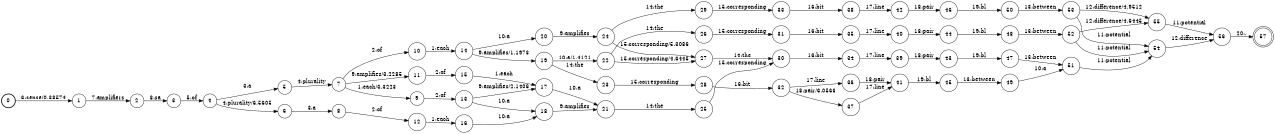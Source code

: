 digraph FST {
rankdir = LR;
size = "8.5,11";
label = "";
center = 1;
orientation = Portrait;
ranksep = "0.4";
nodesep = "0.25";
0 [label = "0", shape = circle, style = bold, fontsize = 14]
	0 -> 1 [label = "6:sense/0.38574", fontsize = 14];
1 [label = "1", shape = circle, style = solid, fontsize = 14]
	1 -> 2 [label = "7:amplifiers", fontsize = 14];
2 [label = "2", shape = circle, style = solid, fontsize = 14]
	2 -> 3 [label = "8:sa", fontsize = 14];
3 [label = "3", shape = circle, style = solid, fontsize = 14]
	3 -> 4 [label = "5:of", fontsize = 14];
4 [label = "4", shape = circle, style = solid, fontsize = 14]
	4 -> 5 [label = "3:a", fontsize = 14];
	4 -> 6 [label = "4:plurality/6.5605", fontsize = 14];
5 [label = "5", shape = circle, style = solid, fontsize = 14]
	5 -> 7 [label = "4:plurality", fontsize = 14];
6 [label = "6", shape = circle, style = solid, fontsize = 14]
	6 -> 8 [label = "3:a", fontsize = 14];
7 [label = "7", shape = circle, style = solid, fontsize = 14]
	7 -> 9 [label = "1:each/3.3223", fontsize = 14];
	7 -> 10 [label = "2:of", fontsize = 14];
	7 -> 11 [label = "9:amplifies/3.2285", fontsize = 14];
8 [label = "8", shape = circle, style = solid, fontsize = 14]
	8 -> 12 [label = "2:of", fontsize = 14];
9 [label = "9", shape = circle, style = solid, fontsize = 14]
	9 -> 13 [label = "2:of", fontsize = 14];
10 [label = "10", shape = circle, style = solid, fontsize = 14]
	10 -> 14 [label = "1:each", fontsize = 14];
11 [label = "11", shape = circle, style = solid, fontsize = 14]
	11 -> 15 [label = "2:of", fontsize = 14];
12 [label = "12", shape = circle, style = solid, fontsize = 14]
	12 -> 16 [label = "1:each", fontsize = 14];
13 [label = "13", shape = circle, style = solid, fontsize = 14]
	13 -> 18 [label = "10:a", fontsize = 14];
	13 -> 17 [label = "9:amplifies/2.1406", fontsize = 14];
14 [label = "14", shape = circle, style = solid, fontsize = 14]
	14 -> 20 [label = "10:a", fontsize = 14];
	14 -> 19 [label = "9:amplifies/1.1973", fontsize = 14];
15 [label = "15", shape = circle, style = solid, fontsize = 14]
	15 -> 17 [label = "1:each", fontsize = 14];
16 [label = "16", shape = circle, style = solid, fontsize = 14]
	16 -> 18 [label = "10:a", fontsize = 14];
17 [label = "17", shape = circle, style = solid, fontsize = 14]
	17 -> 21 [label = "10:a", fontsize = 14];
18 [label = "18", shape = circle, style = solid, fontsize = 14]
	18 -> 21 [label = "9:amplifies", fontsize = 14];
19 [label = "19", shape = circle, style = solid, fontsize = 14]
	19 -> 22 [label = "10:a/1.4121", fontsize = 14];
	19 -> 23 [label = "14:the", fontsize = 14];
20 [label = "20", shape = circle, style = solid, fontsize = 14]
	20 -> 24 [label = "9:amplifies", fontsize = 14];
21 [label = "21", shape = circle, style = solid, fontsize = 14]
	21 -> 25 [label = "14:the", fontsize = 14];
22 [label = "22", shape = circle, style = solid, fontsize = 14]
	22 -> 26 [label = "14:the", fontsize = 14];
	22 -> 27 [label = "15:corresponding/4.6445", fontsize = 14];
23 [label = "23", shape = circle, style = solid, fontsize = 14]
	23 -> 28 [label = "15:corresponding", fontsize = 14];
24 [label = "24", shape = circle, style = solid, fontsize = 14]
	24 -> 29 [label = "14:the", fontsize = 14];
	24 -> 27 [label = "15:corresponding/5.3086", fontsize = 14];
25 [label = "25", shape = circle, style = solid, fontsize = 14]
	25 -> 30 [label = "15:corresponding", fontsize = 14];
26 [label = "26", shape = circle, style = solid, fontsize = 14]
	26 -> 31 [label = "15:corresponding", fontsize = 14];
27 [label = "27", shape = circle, style = solid, fontsize = 14]
	27 -> 30 [label = "14:the", fontsize = 14];
28 [label = "28", shape = circle, style = solid, fontsize = 14]
	28 -> 32 [label = "16:bit", fontsize = 14];
29 [label = "29", shape = circle, style = solid, fontsize = 14]
	29 -> 33 [label = "15:corresponding", fontsize = 14];
30 [label = "30", shape = circle, style = solid, fontsize = 14]
	30 -> 34 [label = "16:bit", fontsize = 14];
31 [label = "31", shape = circle, style = solid, fontsize = 14]
	31 -> 35 [label = "16:bit", fontsize = 14];
32 [label = "32", shape = circle, style = solid, fontsize = 14]
	32 -> 36 [label = "17:line", fontsize = 14];
	32 -> 37 [label = "18:pair/6.0566", fontsize = 14];
33 [label = "33", shape = circle, style = solid, fontsize = 14]
	33 -> 38 [label = "16:bit", fontsize = 14];
34 [label = "34", shape = circle, style = solid, fontsize = 14]
	34 -> 39 [label = "17:line", fontsize = 14];
35 [label = "35", shape = circle, style = solid, fontsize = 14]
	35 -> 40 [label = "17:line", fontsize = 14];
36 [label = "36", shape = circle, style = solid, fontsize = 14]
	36 -> 41 [label = "18:pair", fontsize = 14];
37 [label = "37", shape = circle, style = solid, fontsize = 14]
	37 -> 41 [label = "17:line", fontsize = 14];
38 [label = "38", shape = circle, style = solid, fontsize = 14]
	38 -> 42 [label = "17:line", fontsize = 14];
39 [label = "39", shape = circle, style = solid, fontsize = 14]
	39 -> 43 [label = "18:pair", fontsize = 14];
40 [label = "40", shape = circle, style = solid, fontsize = 14]
	40 -> 44 [label = "18:pair", fontsize = 14];
41 [label = "41", shape = circle, style = solid, fontsize = 14]
	41 -> 45 [label = "19:bl", fontsize = 14];
42 [label = "42", shape = circle, style = solid, fontsize = 14]
	42 -> 46 [label = "18:pair", fontsize = 14];
43 [label = "43", shape = circle, style = solid, fontsize = 14]
	43 -> 47 [label = "19:bl", fontsize = 14];
44 [label = "44", shape = circle, style = solid, fontsize = 14]
	44 -> 48 [label = "19:bl", fontsize = 14];
45 [label = "45", shape = circle, style = solid, fontsize = 14]
	45 -> 49 [label = "13:between", fontsize = 14];
46 [label = "46", shape = circle, style = solid, fontsize = 14]
	46 -> 50 [label = "19:bl", fontsize = 14];
47 [label = "47", shape = circle, style = solid, fontsize = 14]
	47 -> 51 [label = "13:between", fontsize = 14];
48 [label = "48", shape = circle, style = solid, fontsize = 14]
	48 -> 52 [label = "13:between", fontsize = 14];
49 [label = "49", shape = circle, style = solid, fontsize = 14]
	49 -> 51 [label = "10:a", fontsize = 14];
50 [label = "50", shape = circle, style = solid, fontsize = 14]
	50 -> 53 [label = "13:between", fontsize = 14];
51 [label = "51", shape = circle, style = solid, fontsize = 14]
	51 -> 54 [label = "11:potential", fontsize = 14];
52 [label = "52", shape = circle, style = solid, fontsize = 14]
	52 -> 54 [label = "11:potential", fontsize = 14];
	52 -> 55 [label = "12:difference/4.6445", fontsize = 14];
53 [label = "53", shape = circle, style = solid, fontsize = 14]
	53 -> 54 [label = "11:potential", fontsize = 14];
	53 -> 55 [label = "12:difference/4.9512", fontsize = 14];
54 [label = "54", shape = circle, style = solid, fontsize = 14]
	54 -> 56 [label = "12:difference", fontsize = 14];
55 [label = "55", shape = circle, style = solid, fontsize = 14]
	55 -> 56 [label = "11:potential", fontsize = 14];
56 [label = "56", shape = circle, style = solid, fontsize = 14]
	56 -> 57 [label = "20:.", fontsize = 14];
57 [label = "57", shape = doublecircle, style = solid, fontsize = 14]
}
